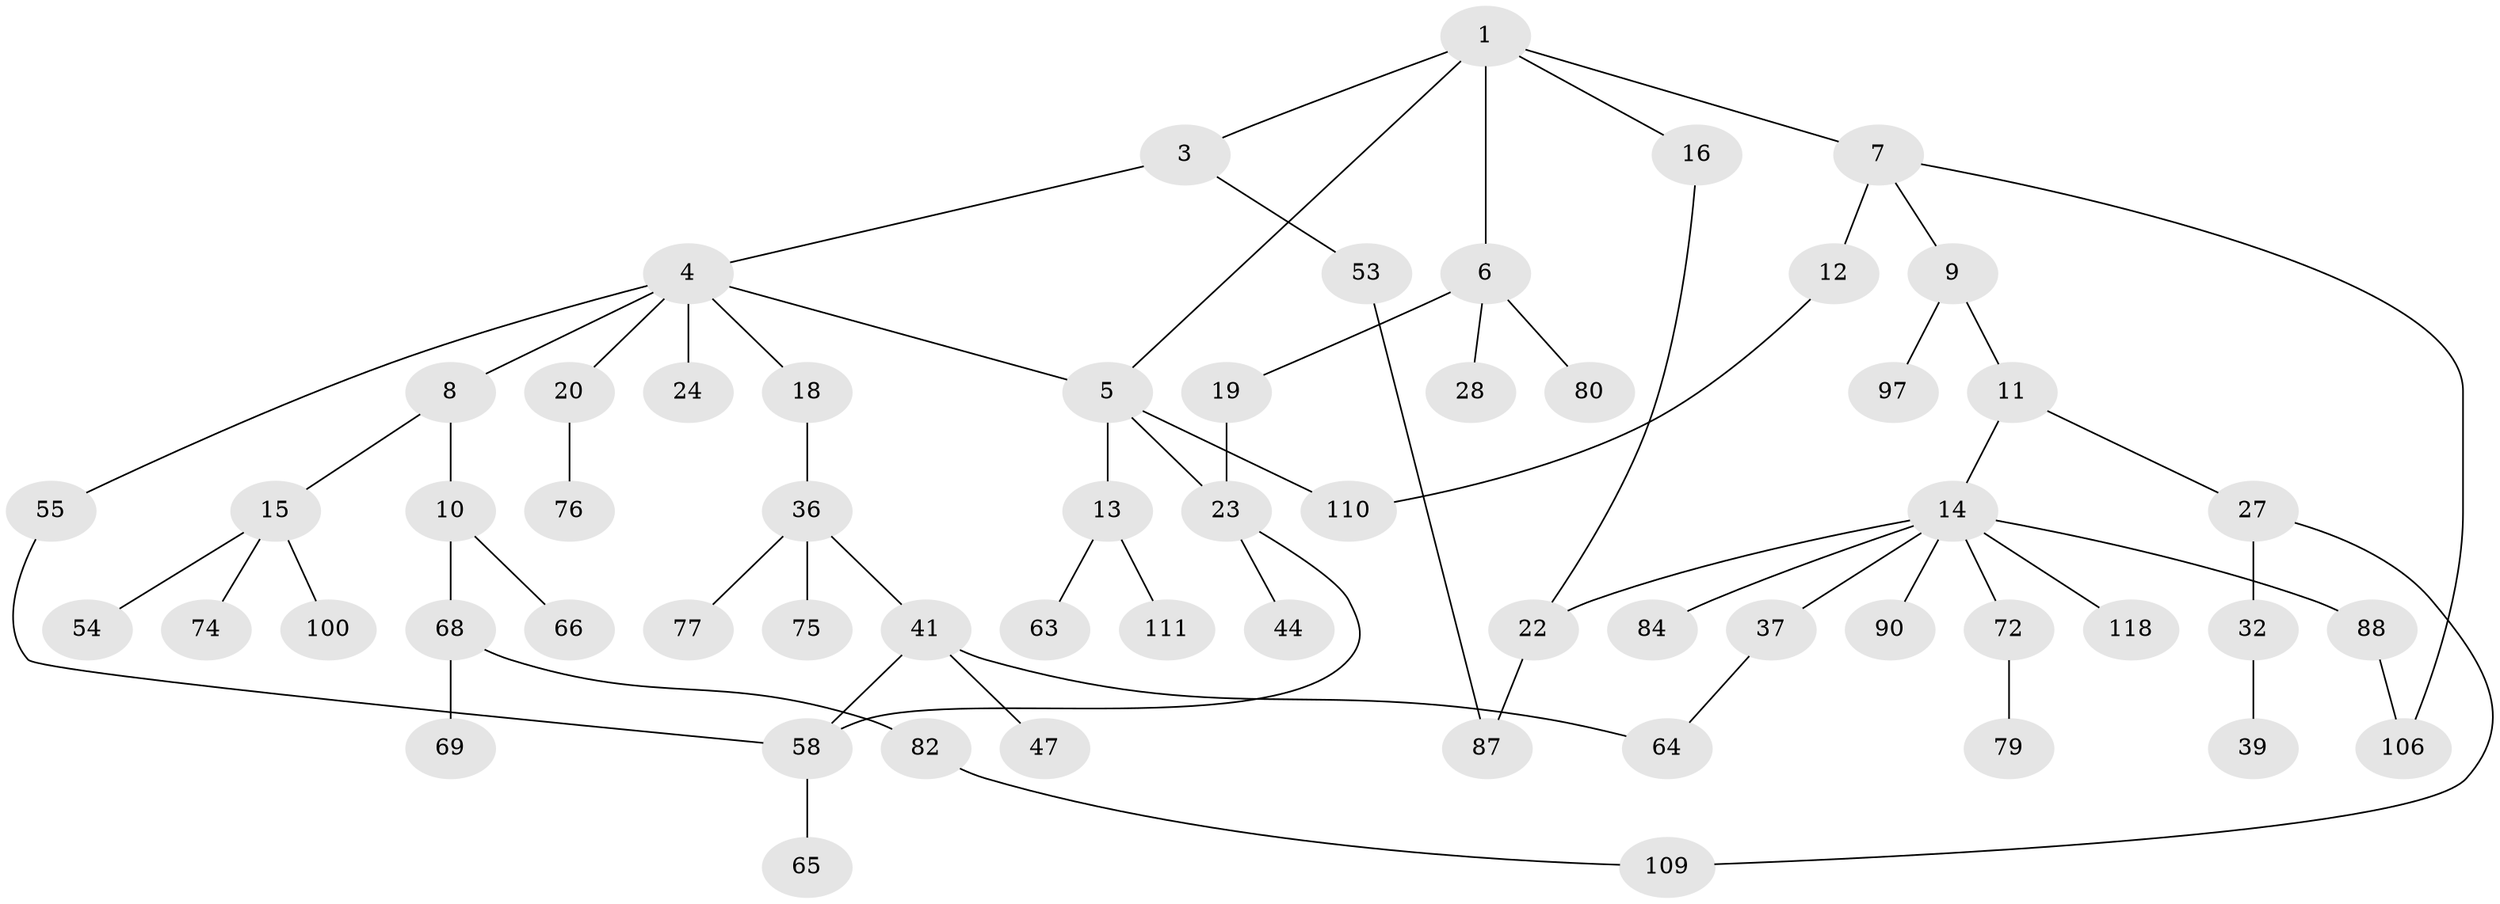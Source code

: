 // original degree distribution, {3: 0.15966386554621848, 4: 0.09243697478991597, 7: 0.008403361344537815, 5: 0.04201680672268908, 2: 0.3277310924369748, 1: 0.36134453781512604, 6: 0.008403361344537815}
// Generated by graph-tools (version 1.1) at 2025/13/03/09/25 04:13:15]
// undirected, 59 vertices, 68 edges
graph export_dot {
graph [start="1"]
  node [color=gray90,style=filled];
  1 [super="+2"];
  3 [super="+35"];
  4;
  5 [super="+52+62"];
  6 [super="+17"];
  7 [super="+25"];
  8 [super="+89"];
  9 [super="+21"];
  10 [super="+38"];
  11 [super="+116+57"];
  12;
  13 [super="+91+56"];
  14 [super="+30"];
  15 [super="+43"];
  16;
  18 [super="+50"];
  19 [super="+78+59"];
  20 [super="+101+40"];
  22 [super="+31"];
  23 [super="+46+26+29"];
  24;
  27 [super="+71"];
  28 [super="+70"];
  32;
  36 [super="+48"];
  37 [super="+86"];
  39;
  41 [super="+51+67"];
  44;
  47;
  53;
  54 [super="+103"];
  55 [super="+94"];
  58;
  63 [super="+93"];
  64 [super="+102"];
  65;
  66;
  68;
  69;
  72;
  74;
  75;
  76;
  77 [super="+83"];
  79 [super="+117"];
  80 [super="+99"];
  82 [super="+104"];
  84;
  87;
  88 [super="+92"];
  90 [super="+119"];
  97;
  100;
  106 [super="+108"];
  109;
  110 [super="+114"];
  111;
  118;
  1 -- 6;
  1 -- 7;
  1 -- 16;
  1 -- 3;
  1 -- 5;
  3 -- 4;
  3 -- 53;
  4 -- 5;
  4 -- 8;
  4 -- 18;
  4 -- 20;
  4 -- 24;
  4 -- 55;
  5 -- 13 [weight=2];
  5 -- 110;
  5 -- 23;
  6 -- 19;
  6 -- 28;
  6 -- 80;
  7 -- 9;
  7 -- 12;
  7 -- 106;
  8 -- 10;
  8 -- 15;
  9 -- 11;
  9 -- 97;
  10 -- 68;
  10 -- 66;
  11 -- 14;
  11 -- 27;
  12 -- 110;
  13 -- 63;
  13 -- 111;
  14 -- 88;
  14 -- 84;
  14 -- 37;
  14 -- 22;
  14 -- 118;
  14 -- 72;
  14 -- 90;
  15 -- 74;
  15 -- 100;
  15 -- 54;
  16 -- 22;
  18 -- 36;
  19 -- 23 [weight=2];
  20 -- 76;
  22 -- 87;
  23 -- 58;
  23 -- 44;
  27 -- 32;
  27 -- 109;
  32 -- 39;
  36 -- 41;
  36 -- 75;
  36 -- 77;
  37 -- 64;
  41 -- 47;
  41 -- 64;
  41 -- 58;
  53 -- 87;
  55 -- 58;
  58 -- 65;
  68 -- 69;
  68 -- 82;
  72 -- 79;
  82 -- 109;
  88 -- 106;
}
